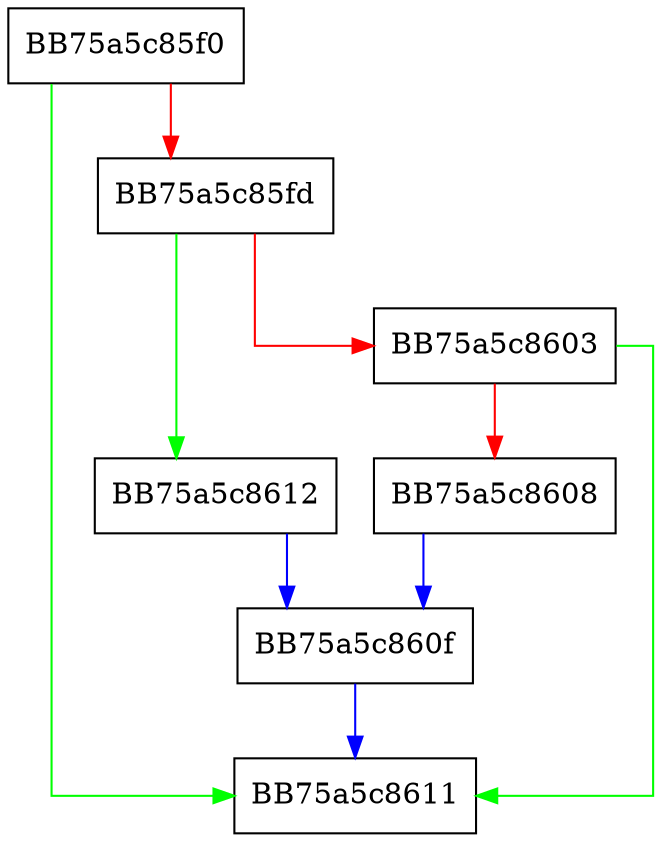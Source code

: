 digraph StartComposite {
  node [shape="box"];
  graph [splines=ortho];
  BB75a5c85f0 -> BB75a5c8611 [color="green"];
  BB75a5c85f0 -> BB75a5c85fd [color="red"];
  BB75a5c85fd -> BB75a5c8612 [color="green"];
  BB75a5c85fd -> BB75a5c8603 [color="red"];
  BB75a5c8603 -> BB75a5c8611 [color="green"];
  BB75a5c8603 -> BB75a5c8608 [color="red"];
  BB75a5c8608 -> BB75a5c860f [color="blue"];
  BB75a5c860f -> BB75a5c8611 [color="blue"];
  BB75a5c8612 -> BB75a5c860f [color="blue"];
}